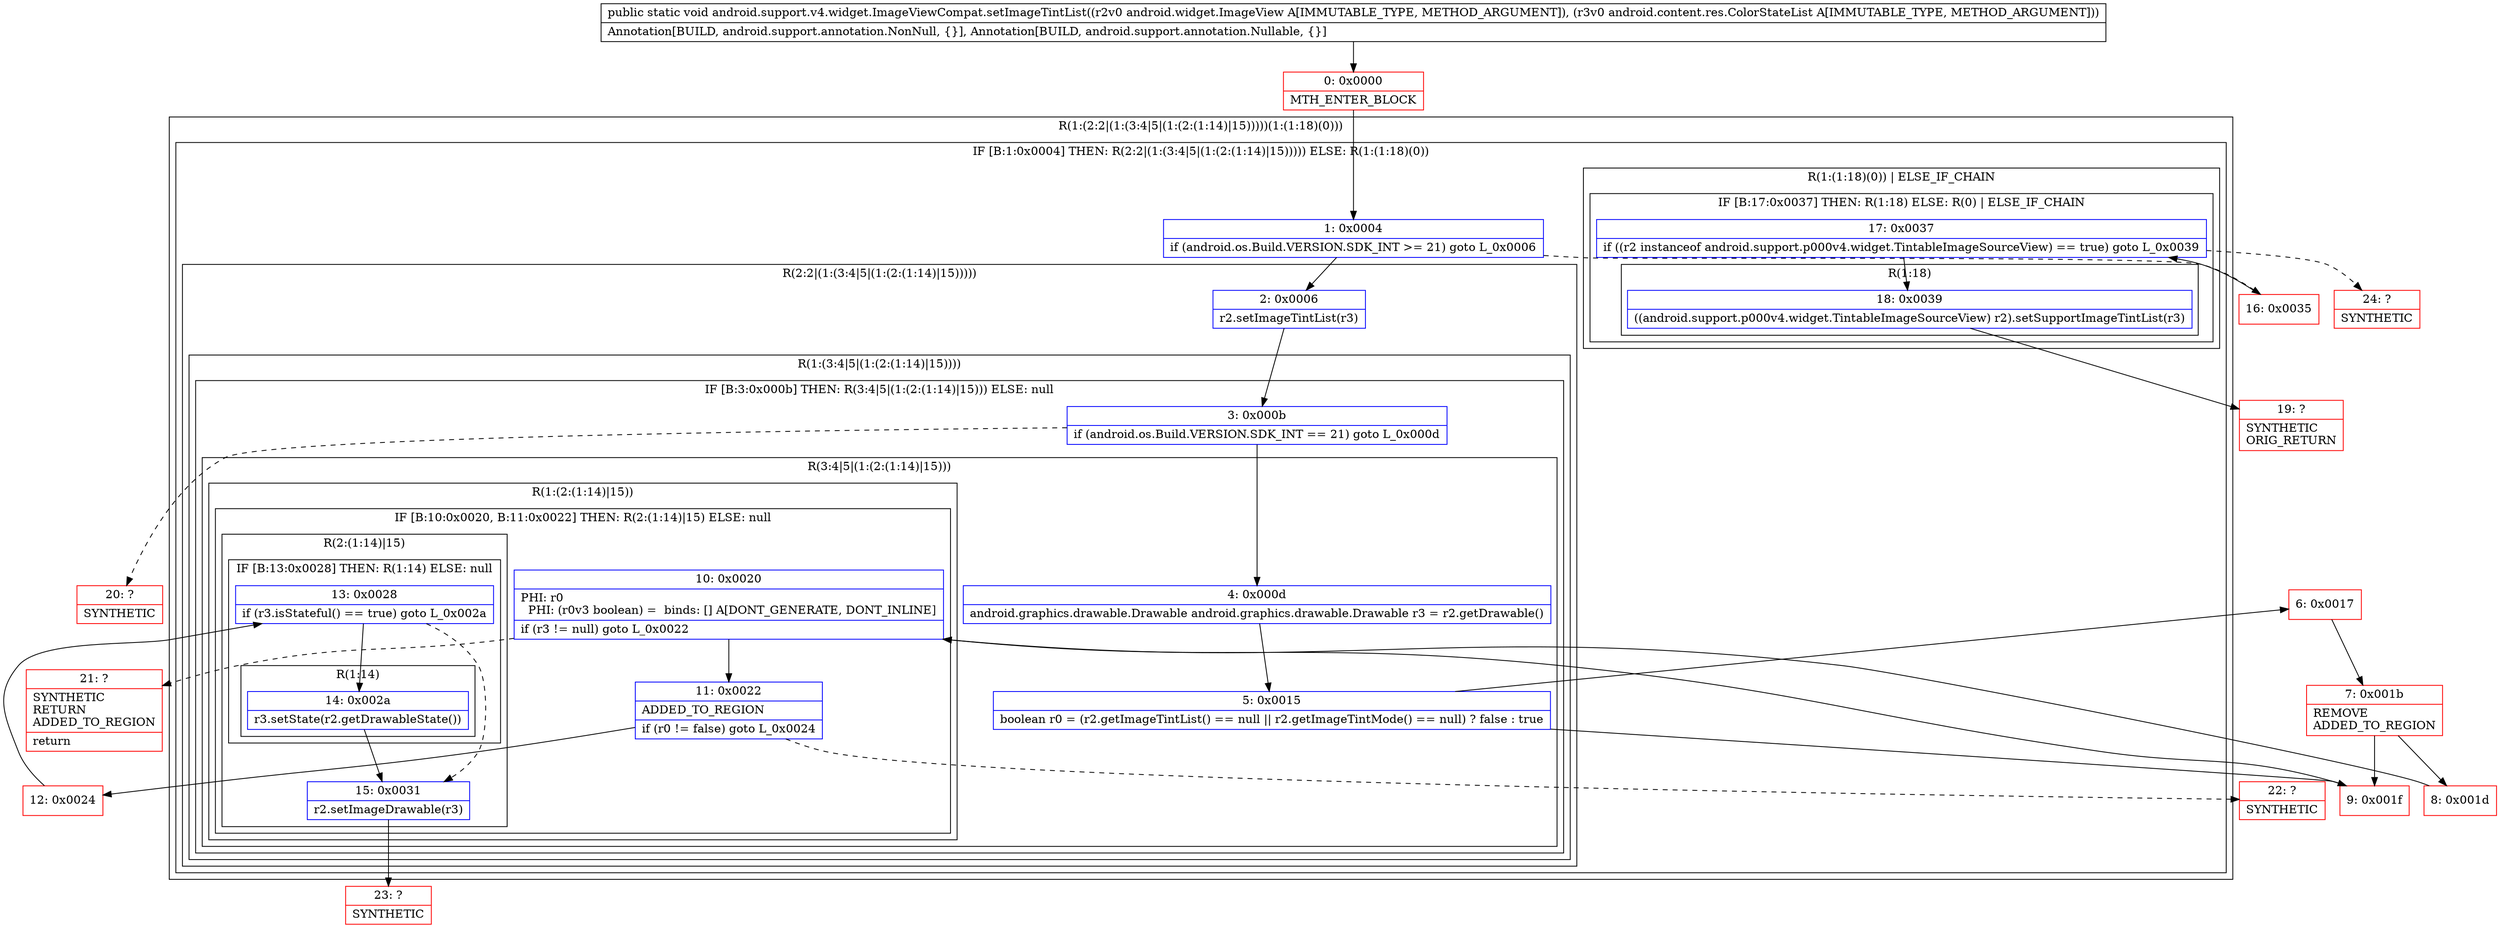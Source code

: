 digraph "CFG forandroid.support.v4.widget.ImageViewCompat.setImageTintList(Landroid\/widget\/ImageView;Landroid\/content\/res\/ColorStateList;)V" {
subgraph cluster_Region_187018486 {
label = "R(1:(2:2|(1:(3:4|5|(1:(2:(1:14)|15)))))(1:(1:18)(0)))";
node [shape=record,color=blue];
subgraph cluster_IfRegion_1276754645 {
label = "IF [B:1:0x0004] THEN: R(2:2|(1:(3:4|5|(1:(2:(1:14)|15))))) ELSE: R(1:(1:18)(0))";
node [shape=record,color=blue];
Node_1 [shape=record,label="{1\:\ 0x0004|if (android.os.Build.VERSION.SDK_INT \>= 21) goto L_0x0006\l}"];
subgraph cluster_Region_80756476 {
label = "R(2:2|(1:(3:4|5|(1:(2:(1:14)|15)))))";
node [shape=record,color=blue];
Node_2 [shape=record,label="{2\:\ 0x0006|r2.setImageTintList(r3)\l}"];
subgraph cluster_Region_682736590 {
label = "R(1:(3:4|5|(1:(2:(1:14)|15))))";
node [shape=record,color=blue];
subgraph cluster_IfRegion_240513074 {
label = "IF [B:3:0x000b] THEN: R(3:4|5|(1:(2:(1:14)|15))) ELSE: null";
node [shape=record,color=blue];
Node_3 [shape=record,label="{3\:\ 0x000b|if (android.os.Build.VERSION.SDK_INT == 21) goto L_0x000d\l}"];
subgraph cluster_Region_2075833215 {
label = "R(3:4|5|(1:(2:(1:14)|15)))";
node [shape=record,color=blue];
Node_4 [shape=record,label="{4\:\ 0x000d|android.graphics.drawable.Drawable android.graphics.drawable.Drawable r3 = r2.getDrawable()\l}"];
Node_5 [shape=record,label="{5\:\ 0x0015|boolean r0 = (r2.getImageTintList() == null \|\| r2.getImageTintMode() == null) ? false : true\l}"];
subgraph cluster_Region_253439039 {
label = "R(1:(2:(1:14)|15))";
node [shape=record,color=blue];
subgraph cluster_IfRegion_88121049 {
label = "IF [B:10:0x0020, B:11:0x0022] THEN: R(2:(1:14)|15) ELSE: null";
node [shape=record,color=blue];
Node_10 [shape=record,label="{10\:\ 0x0020|PHI: r0 \l  PHI: (r0v3 boolean) =  binds: [] A[DONT_GENERATE, DONT_INLINE]\l|if (r3 != null) goto L_0x0022\l}"];
Node_11 [shape=record,label="{11\:\ 0x0022|ADDED_TO_REGION\l|if (r0 != false) goto L_0x0024\l}"];
subgraph cluster_Region_1111393684 {
label = "R(2:(1:14)|15)";
node [shape=record,color=blue];
subgraph cluster_IfRegion_1523568777 {
label = "IF [B:13:0x0028] THEN: R(1:14) ELSE: null";
node [shape=record,color=blue];
Node_13 [shape=record,label="{13\:\ 0x0028|if (r3.isStateful() == true) goto L_0x002a\l}"];
subgraph cluster_Region_1815212582 {
label = "R(1:14)";
node [shape=record,color=blue];
Node_14 [shape=record,label="{14\:\ 0x002a|r3.setState(r2.getDrawableState())\l}"];
}
}
Node_15 [shape=record,label="{15\:\ 0x0031|r2.setImageDrawable(r3)\l}"];
}
}
}
}
}
}
}
subgraph cluster_Region_171558142 {
label = "R(1:(1:18)(0)) | ELSE_IF_CHAIN\l";
node [shape=record,color=blue];
subgraph cluster_IfRegion_796094908 {
label = "IF [B:17:0x0037] THEN: R(1:18) ELSE: R(0) | ELSE_IF_CHAIN\l";
node [shape=record,color=blue];
Node_17 [shape=record,label="{17\:\ 0x0037|if ((r2 instanceof android.support.p000v4.widget.TintableImageSourceView) == true) goto L_0x0039\l}"];
subgraph cluster_Region_235327488 {
label = "R(1:18)";
node [shape=record,color=blue];
Node_18 [shape=record,label="{18\:\ 0x0039|((android.support.p000v4.widget.TintableImageSourceView) r2).setSupportImageTintList(r3)\l}"];
}
subgraph cluster_Region_1479180075 {
label = "R(0)";
node [shape=record,color=blue];
}
}
}
}
}
Node_0 [shape=record,color=red,label="{0\:\ 0x0000|MTH_ENTER_BLOCK\l}"];
Node_6 [shape=record,color=red,label="{6\:\ 0x0017}"];
Node_7 [shape=record,color=red,label="{7\:\ 0x001b|REMOVE\lADDED_TO_REGION\l}"];
Node_8 [shape=record,color=red,label="{8\:\ 0x001d}"];
Node_9 [shape=record,color=red,label="{9\:\ 0x001f}"];
Node_12 [shape=record,color=red,label="{12\:\ 0x0024}"];
Node_16 [shape=record,color=red,label="{16\:\ 0x0035}"];
Node_19 [shape=record,color=red,label="{19\:\ ?|SYNTHETIC\lORIG_RETURN\l}"];
Node_20 [shape=record,color=red,label="{20\:\ ?|SYNTHETIC\l}"];
Node_21 [shape=record,color=red,label="{21\:\ ?|SYNTHETIC\lRETURN\lADDED_TO_REGION\l|return\l}"];
Node_22 [shape=record,color=red,label="{22\:\ ?|SYNTHETIC\l}"];
Node_23 [shape=record,color=red,label="{23\:\ ?|SYNTHETIC\l}"];
Node_24 [shape=record,color=red,label="{24\:\ ?|SYNTHETIC\l}"];
MethodNode[shape=record,label="{public static void android.support.v4.widget.ImageViewCompat.setImageTintList((r2v0 android.widget.ImageView A[IMMUTABLE_TYPE, METHOD_ARGUMENT]), (r3v0 android.content.res.ColorStateList A[IMMUTABLE_TYPE, METHOD_ARGUMENT]))  | Annotation[BUILD, android.support.annotation.NonNull, \{\}], Annotation[BUILD, android.support.annotation.Nullable, \{\}]\l}"];
MethodNode -> Node_0;
Node_1 -> Node_2;
Node_1 -> Node_16[style=dashed];
Node_2 -> Node_3;
Node_3 -> Node_4;
Node_3 -> Node_20[style=dashed];
Node_4 -> Node_5;
Node_5 -> Node_6;
Node_5 -> Node_9;
Node_10 -> Node_11;
Node_10 -> Node_21[style=dashed];
Node_11 -> Node_12;
Node_11 -> Node_22[style=dashed];
Node_13 -> Node_14;
Node_13 -> Node_15[style=dashed];
Node_14 -> Node_15;
Node_15 -> Node_23;
Node_17 -> Node_18;
Node_17 -> Node_24[style=dashed];
Node_18 -> Node_19;
Node_0 -> Node_1;
Node_6 -> Node_7;
Node_7 -> Node_8;
Node_7 -> Node_9;
Node_8 -> Node_10;
Node_9 -> Node_10;
Node_12 -> Node_13;
Node_16 -> Node_17;
}

